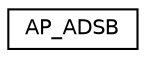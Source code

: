 digraph "Graphical Class Hierarchy"
{
 // INTERACTIVE_SVG=YES
  edge [fontname="Helvetica",fontsize="10",labelfontname="Helvetica",labelfontsize="10"];
  node [fontname="Helvetica",fontsize="10",shape=record];
  rankdir="LR";
  Node1 [label="AP_ADSB",height=0.2,width=0.4,color="black", fillcolor="white", style="filled",URL="$classAP__ADSB.html"];
}
